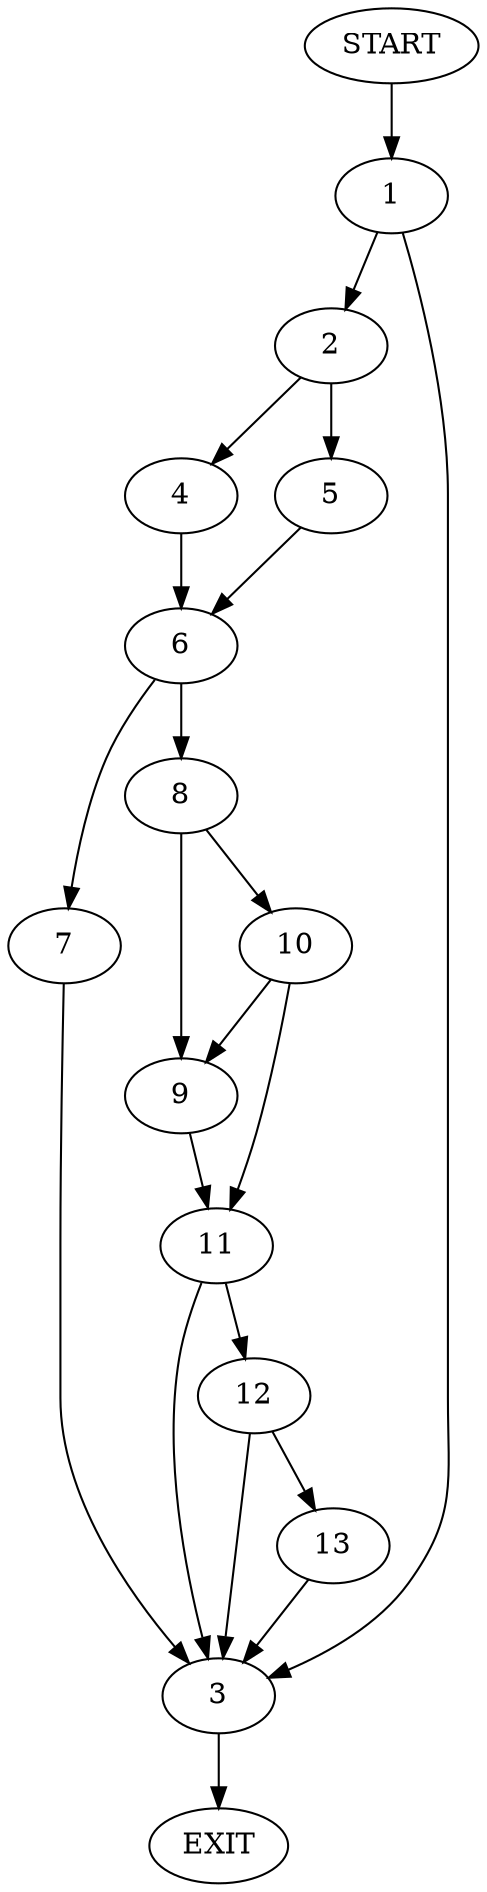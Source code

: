 digraph {
0 [label="START"];
1;
2;
3;
4;
5;
6;
7;
8;
9;
10;
11;
12;
13;
14 [label="EXIT"];
0 -> 1;
1 -> 2;
1 -> 3;
3 -> 14;
2 -> 4;
2 -> 5;
5 -> 6;
4 -> 6;
6 -> 7;
6 -> 8;
7 -> 3;
8 -> 9;
8 -> 10;
9 -> 11;
10 -> 9;
10 -> 11;
11 -> 3;
11 -> 12;
12 -> 3;
12 -> 13;
13 -> 3;
}